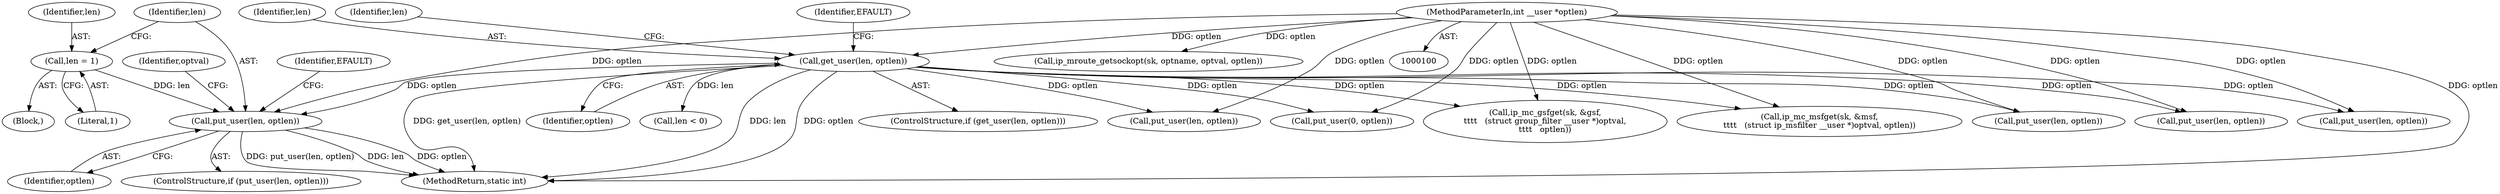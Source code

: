 digraph "0_linux_f6d8bd051c391c1c0458a30b2a7abcd939329259_25@pointer" {
"1000663" [label="(Call,put_user(len, optlen))"];
"1000659" [label="(Call,len = 1)"];
"1000131" [label="(Call,get_user(len, optlen))"];
"1000105" [label="(MethodParameterIn,int __user *optlen)"];
"1000139" [label="(Identifier,len)"];
"1000681" [label="(Call,put_user(len, optlen))"];
"1000130" [label="(ControlStructure,if (get_user(len, optlen)))"];
"1000603" [label="(Call,put_user(len, optlen))"];
"1000652" [label="(Block,)"];
"1000661" [label="(Literal,1)"];
"1000660" [label="(Identifier,len)"];
"1000671" [label="(Identifier,optval)"];
"1000485" [label="(Call,ip_mc_gsfget(sk, &gsf,\n\t\t\t\t   (struct group_filter __user *)optval,\n\t\t\t\t   optlen))"];
"1000698" [label="(MethodReturn,static int)"];
"1000189" [label="(Call,put_user(0, optlen))"];
"1000443" [label="(Call,ip_mc_msfget(sk, &msf,\n\t\t\t\t   (struct ip_msfilter __user *)optval, optlen))"];
"1000136" [label="(Identifier,EFAULT)"];
"1000138" [label="(Call,len < 0)"];
"1000664" [label="(Identifier,len)"];
"1000396" [label="(Call,put_user(len, optlen))"];
"1000133" [label="(Identifier,optlen)"];
"1000131" [label="(Call,get_user(len, optlen))"];
"1000125" [label="(Call,ip_mroute_getsockopt(sk, optname, optval, optlen))"];
"1000659" [label="(Call,len = 1)"];
"1000665" [label="(Identifier,optlen)"];
"1000195" [label="(Call,put_user(len, optlen))"];
"1000132" [label="(Identifier,len)"];
"1000105" [label="(MethodParameterIn,int __user *optlen)"];
"1000663" [label="(Call,put_user(len, optlen))"];
"1000668" [label="(Identifier,EFAULT)"];
"1000662" [label="(ControlStructure,if (put_user(len, optlen)))"];
"1000663" -> "1000662"  [label="AST: "];
"1000663" -> "1000665"  [label="CFG: "];
"1000664" -> "1000663"  [label="AST: "];
"1000665" -> "1000663"  [label="AST: "];
"1000668" -> "1000663"  [label="CFG: "];
"1000671" -> "1000663"  [label="CFG: "];
"1000663" -> "1000698"  [label="DDG: put_user(len, optlen)"];
"1000663" -> "1000698"  [label="DDG: len"];
"1000663" -> "1000698"  [label="DDG: optlen"];
"1000659" -> "1000663"  [label="DDG: len"];
"1000131" -> "1000663"  [label="DDG: optlen"];
"1000105" -> "1000663"  [label="DDG: optlen"];
"1000659" -> "1000652"  [label="AST: "];
"1000659" -> "1000661"  [label="CFG: "];
"1000660" -> "1000659"  [label="AST: "];
"1000661" -> "1000659"  [label="AST: "];
"1000664" -> "1000659"  [label="CFG: "];
"1000131" -> "1000130"  [label="AST: "];
"1000131" -> "1000133"  [label="CFG: "];
"1000132" -> "1000131"  [label="AST: "];
"1000133" -> "1000131"  [label="AST: "];
"1000136" -> "1000131"  [label="CFG: "];
"1000139" -> "1000131"  [label="CFG: "];
"1000131" -> "1000698"  [label="DDG: len"];
"1000131" -> "1000698"  [label="DDG: optlen"];
"1000131" -> "1000698"  [label="DDG: get_user(len, optlen)"];
"1000105" -> "1000131"  [label="DDG: optlen"];
"1000131" -> "1000138"  [label="DDG: len"];
"1000131" -> "1000189"  [label="DDG: optlen"];
"1000131" -> "1000195"  [label="DDG: optlen"];
"1000131" -> "1000396"  [label="DDG: optlen"];
"1000131" -> "1000443"  [label="DDG: optlen"];
"1000131" -> "1000485"  [label="DDG: optlen"];
"1000131" -> "1000603"  [label="DDG: optlen"];
"1000131" -> "1000681"  [label="DDG: optlen"];
"1000105" -> "1000100"  [label="AST: "];
"1000105" -> "1000698"  [label="DDG: optlen"];
"1000105" -> "1000125"  [label="DDG: optlen"];
"1000105" -> "1000189"  [label="DDG: optlen"];
"1000105" -> "1000195"  [label="DDG: optlen"];
"1000105" -> "1000396"  [label="DDG: optlen"];
"1000105" -> "1000443"  [label="DDG: optlen"];
"1000105" -> "1000485"  [label="DDG: optlen"];
"1000105" -> "1000603"  [label="DDG: optlen"];
"1000105" -> "1000681"  [label="DDG: optlen"];
}

